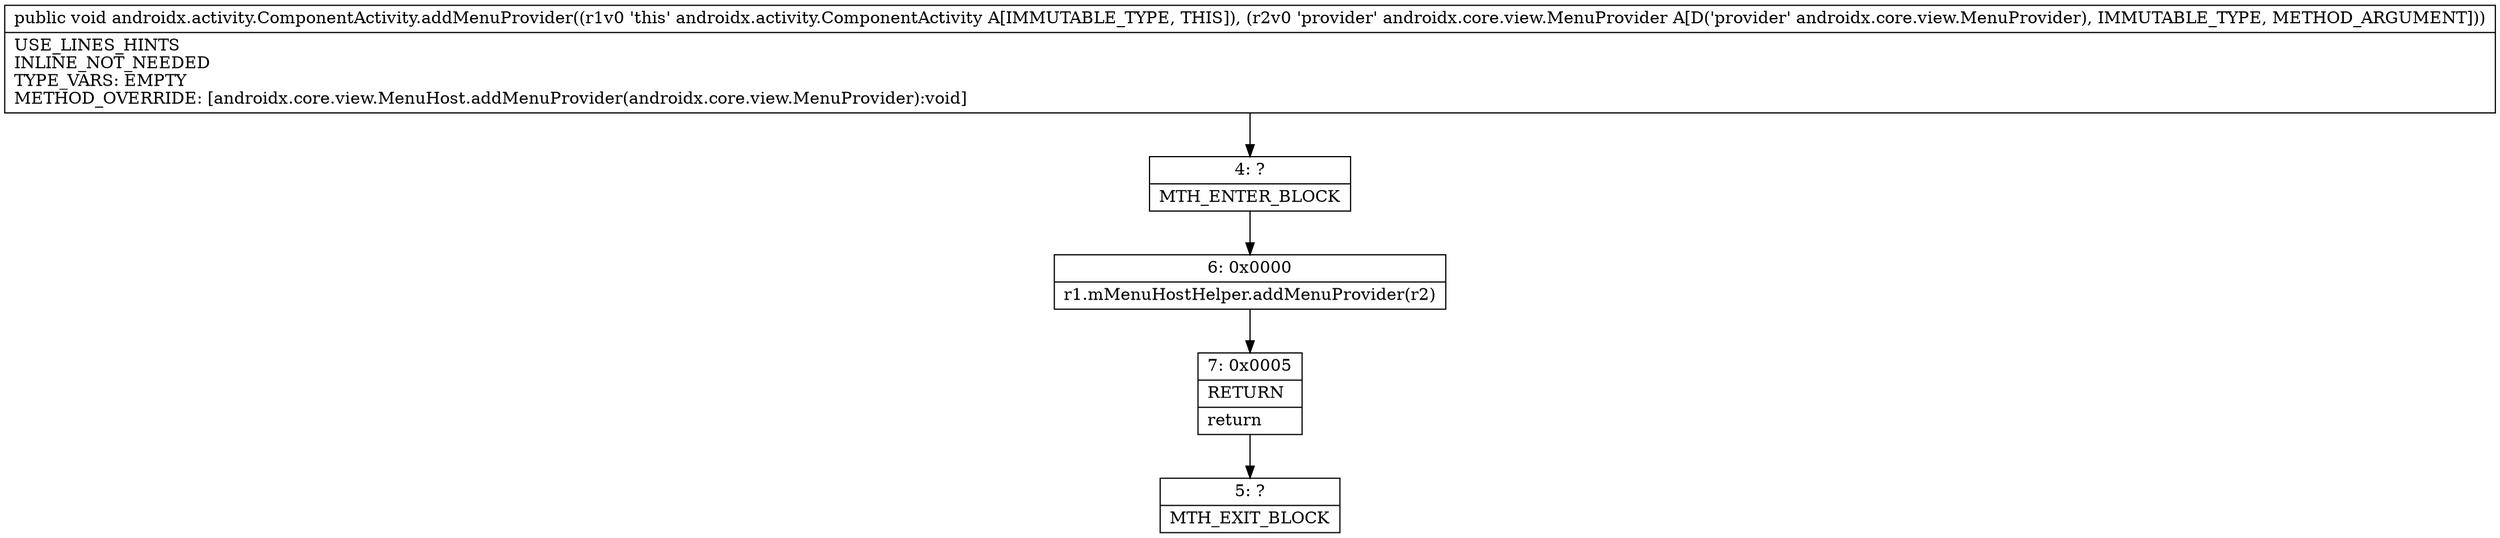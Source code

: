 digraph "CFG forandroidx.activity.ComponentActivity.addMenuProvider(Landroidx\/core\/view\/MenuProvider;)V" {
Node_4 [shape=record,label="{4\:\ ?|MTH_ENTER_BLOCK\l}"];
Node_6 [shape=record,label="{6\:\ 0x0000|r1.mMenuHostHelper.addMenuProvider(r2)\l}"];
Node_7 [shape=record,label="{7\:\ 0x0005|RETURN\l|return\l}"];
Node_5 [shape=record,label="{5\:\ ?|MTH_EXIT_BLOCK\l}"];
MethodNode[shape=record,label="{public void androidx.activity.ComponentActivity.addMenuProvider((r1v0 'this' androidx.activity.ComponentActivity A[IMMUTABLE_TYPE, THIS]), (r2v0 'provider' androidx.core.view.MenuProvider A[D('provider' androidx.core.view.MenuProvider), IMMUTABLE_TYPE, METHOD_ARGUMENT]))  | USE_LINES_HINTS\lINLINE_NOT_NEEDED\lTYPE_VARS: EMPTY\lMETHOD_OVERRIDE: [androidx.core.view.MenuHost.addMenuProvider(androidx.core.view.MenuProvider):void]\l}"];
MethodNode -> Node_4;Node_4 -> Node_6;
Node_6 -> Node_7;
Node_7 -> Node_5;
}

